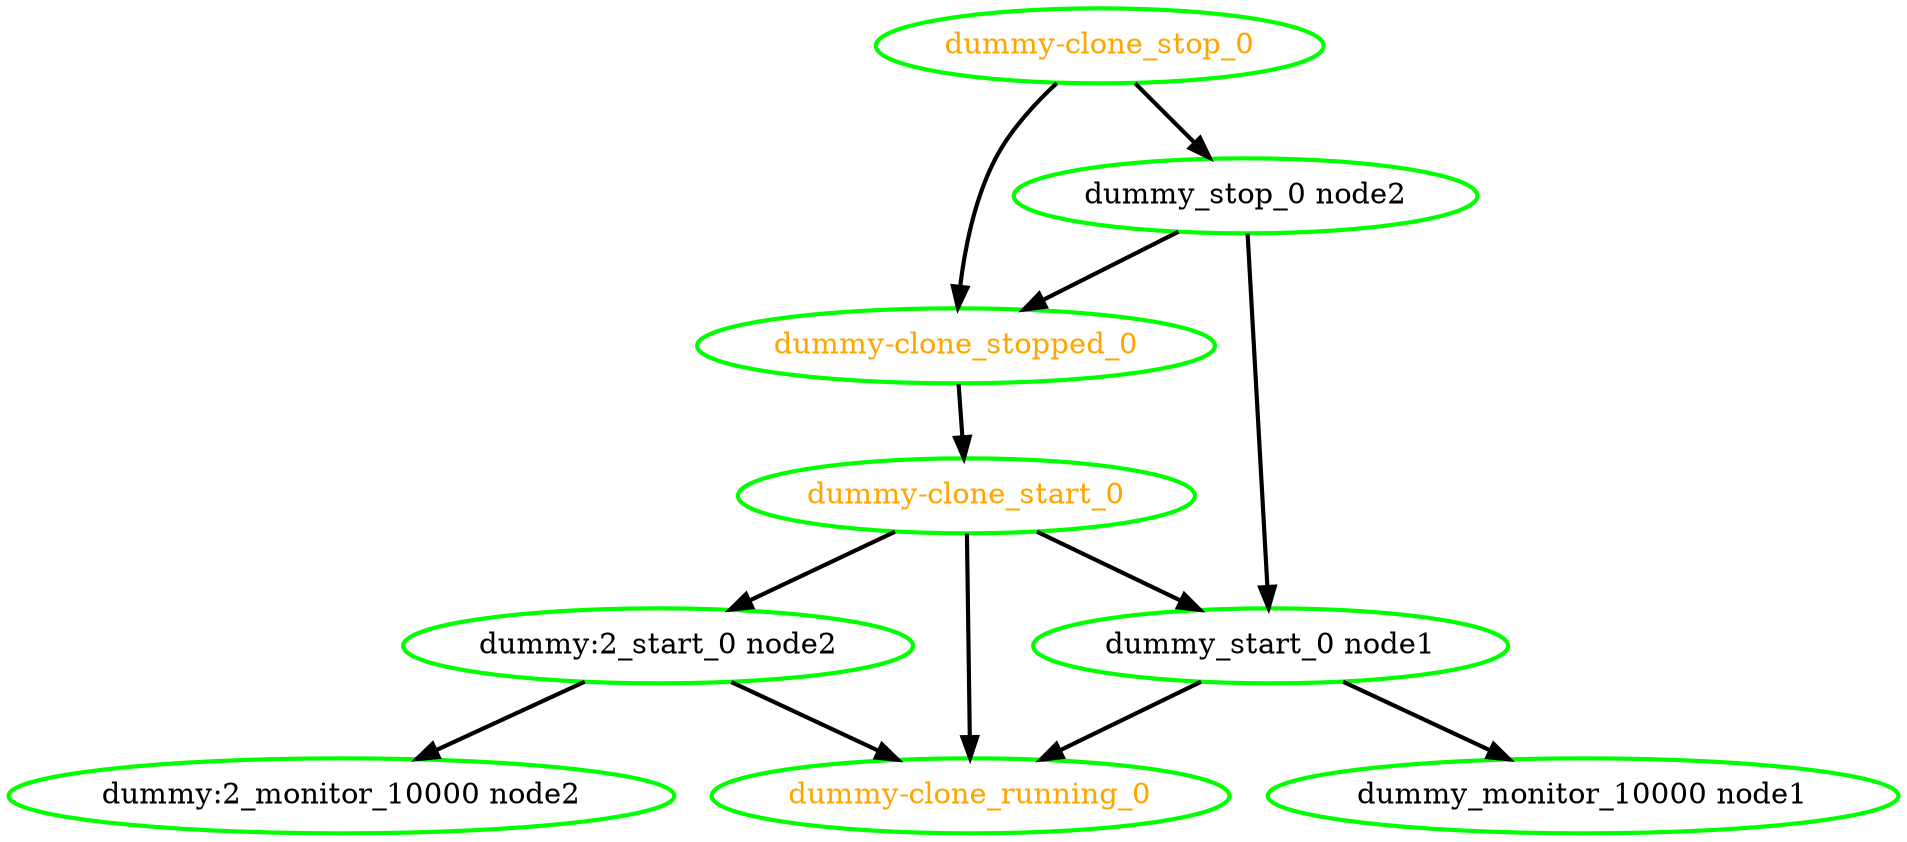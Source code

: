  digraph "g" {
"dummy-clone_running_0" [ style=bold color="green" fontcolor="orange"]
"dummy-clone_start_0" -> "dummy-clone_running_0" [ style = bold]
"dummy-clone_start_0" -> "dummy:2_start_0 node2" [ style = bold]
"dummy-clone_start_0" -> "dummy_start_0 node1" [ style = bold]
"dummy-clone_start_0" [ style=bold color="green" fontcolor="orange"]
"dummy-clone_stop_0" -> "dummy-clone_stopped_0" [ style = bold]
"dummy-clone_stop_0" -> "dummy_stop_0 node2" [ style = bold]
"dummy-clone_stop_0" [ style=bold color="green" fontcolor="orange"]
"dummy-clone_stopped_0" -> "dummy-clone_start_0" [ style = bold]
"dummy-clone_stopped_0" [ style=bold color="green" fontcolor="orange"]
"dummy:2_monitor_10000 node2" [ style=bold color="green" fontcolor="black"]
"dummy:2_start_0 node2" -> "dummy-clone_running_0" [ style = bold]
"dummy:2_start_0 node2" -> "dummy:2_monitor_10000 node2" [ style = bold]
"dummy:2_start_0 node2" [ style=bold color="green" fontcolor="black"]
"dummy_monitor_10000 node1" [ style=bold color="green" fontcolor="black"]
"dummy_start_0 node1" -> "dummy-clone_running_0" [ style = bold]
"dummy_start_0 node1" -> "dummy_monitor_10000 node1" [ style = bold]
"dummy_start_0 node1" [ style=bold color="green" fontcolor="black"]
"dummy_stop_0 node2" -> "dummy-clone_stopped_0" [ style = bold]
"dummy_stop_0 node2" -> "dummy_start_0 node1" [ style = bold]
"dummy_stop_0 node2" [ style=bold color="green" fontcolor="black"]
}
